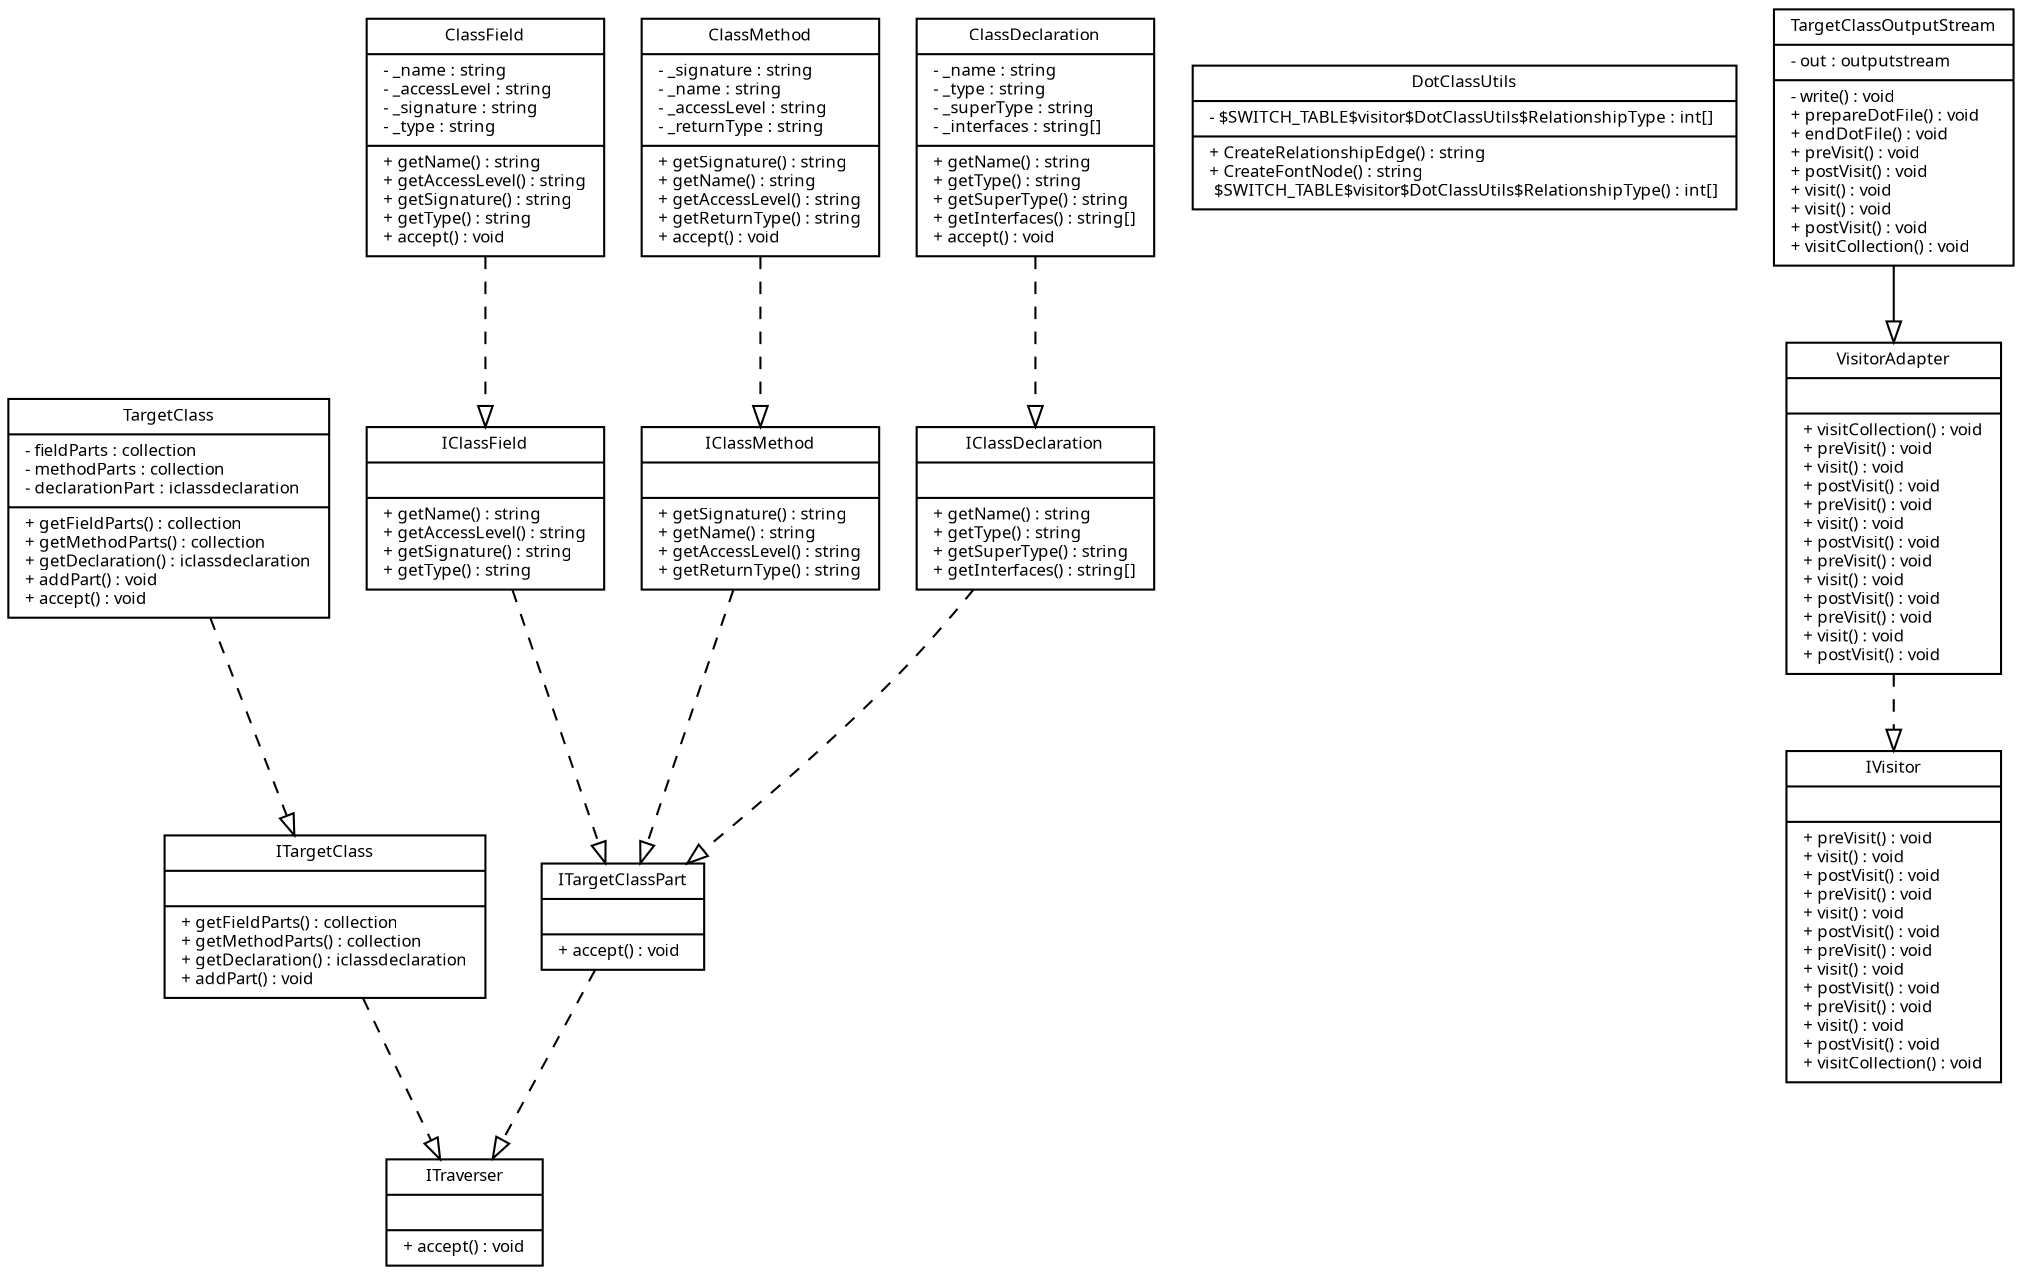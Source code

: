 digraph G {
node [
	fontname = "Sans"
	fontsize = 8
	shape = "record"
]

IClassDeclaration[
	label = "{IClassDeclaration||+ getName() : string\l+ getType() : string\l+ getSuperType() : string\l+ getInterfaces() : string[]\l}"
]

IClassField[
	label = "{IClassField||+ getName() : string\l+ getAccessLevel() : string\l+ getSignature() : string\l+ getType() : string\l}"
]

IClassMethod[
	label = "{IClassMethod||+ getSignature() : string\l+ getName() : string\l+ getAccessLevel() : string\l+ getReturnType() : string\l}"
]

ITargetClass[
	label = "{ITargetClass||+ getFieldParts() : collection\l+ getMethodParts() : collection\l+ getDeclaration() : iclassdeclaration\l+ addPart() : void\l}"
]

ITargetClassPart[
	label = "{ITargetClassPart||+ accept() : void\l}"
]

ClassDeclaration[
	label = "{ClassDeclaration|- _name : string\l- _type : string\l- _superType : string\l- _interfaces : string[]\l|+ getName() : string\l+ getType() : string\l+ getSuperType() : string\l+ getInterfaces() : string[]\l+ accept() : void\l}"
]

ClassField[
	label = "{ClassField|- _name : string\l- _accessLevel : string\l- _signature : string\l- _type : string\l|+ getName() : string\l+ getAccessLevel() : string\l+ getSignature() : string\l+ getType() : string\l+ accept() : void\l}"
]

ClassMethod[
	label = "{ClassMethod|- _signature : string\l- _name : string\l- _accessLevel : string\l- _returnType : string\l|+ getSignature() : string\l+ getName() : string\l+ getAccessLevel() : string\l+ getReturnType() : string\l+ accept() : void\l}"
]

TargetClass[
	label = "{TargetClass|- fieldParts : collection\l- methodParts : collection\l- declarationPart : iclassdeclaration\l|+ getFieldParts() : collection\l+ getMethodParts() : collection\l+ getDeclaration() : iclassdeclaration\l+ addPart() : void\l+ accept() : void\l}"
]

DotClassUtils[
	label = "{DotClassUtils|- $SWITCH_TABLE$visitor$DotClassUtils$RelationshipType : int[]\l|+ CreateRelationshipEdge() : string\l+ CreateFontNode() : string\l $SWITCH_TABLE$visitor$DotClassUtils$RelationshipType() : int[]\l}"
]

ITraverser[
	label = "{ITraverser||+ accept() : void\l}"
]

IVisitor[
	label = "{IVisitor||+ preVisit() : void\l+ visit() : void\l+ postVisit() : void\l+ preVisit() : void\l+ visit() : void\l+ postVisit() : void\l+ preVisit() : void\l+ visit() : void\l+ postVisit() : void\l+ preVisit() : void\l+ visit() : void\l+ postVisit() : void\l+ visitCollection() : void\l}"
]

TargetClassOutputStream[
	label = "{TargetClassOutputStream|- out : outputstream\l|- write() : void\l+ prepareDotFile() : void\l+ endDotFile() : void\l+ preVisit() : void\l+ postVisit() : void\l+ visit() : void\l+ visit() : void\l+ postVisit() : void\l+ visitCollection() : void\l}"
]

VisitorAdapter[
	label = "{VisitorAdapter||+ visitCollection() : void\l+ preVisit() : void\l+ visit() : void\l+ postVisit() : void\l+ preVisit() : void\l+ visit() : void\l+ postVisit() : void\l+ preVisit() : void\l+ visit() : void\l+ postVisit() : void\l+ preVisit() : void\l+ visit() : void\l+ postVisit() : void\l}"
]

edge [
	arrowhead = "empty"
]

TargetClassOutputStream -> VisitorAdapter

edge [
	arrowhead = "empty"
	style = "dashed"
]

IClassDeclaration -> ITargetClassPart
IClassField -> ITargetClassPart
IClassMethod -> ITargetClassPart
ITargetClass -> ITraverser
ITargetClassPart -> ITraverser
ClassDeclaration -> IClassDeclaration
ClassField -> IClassField
ClassMethod -> IClassMethod
TargetClass -> ITargetClass
VisitorAdapter -> IVisitor

}